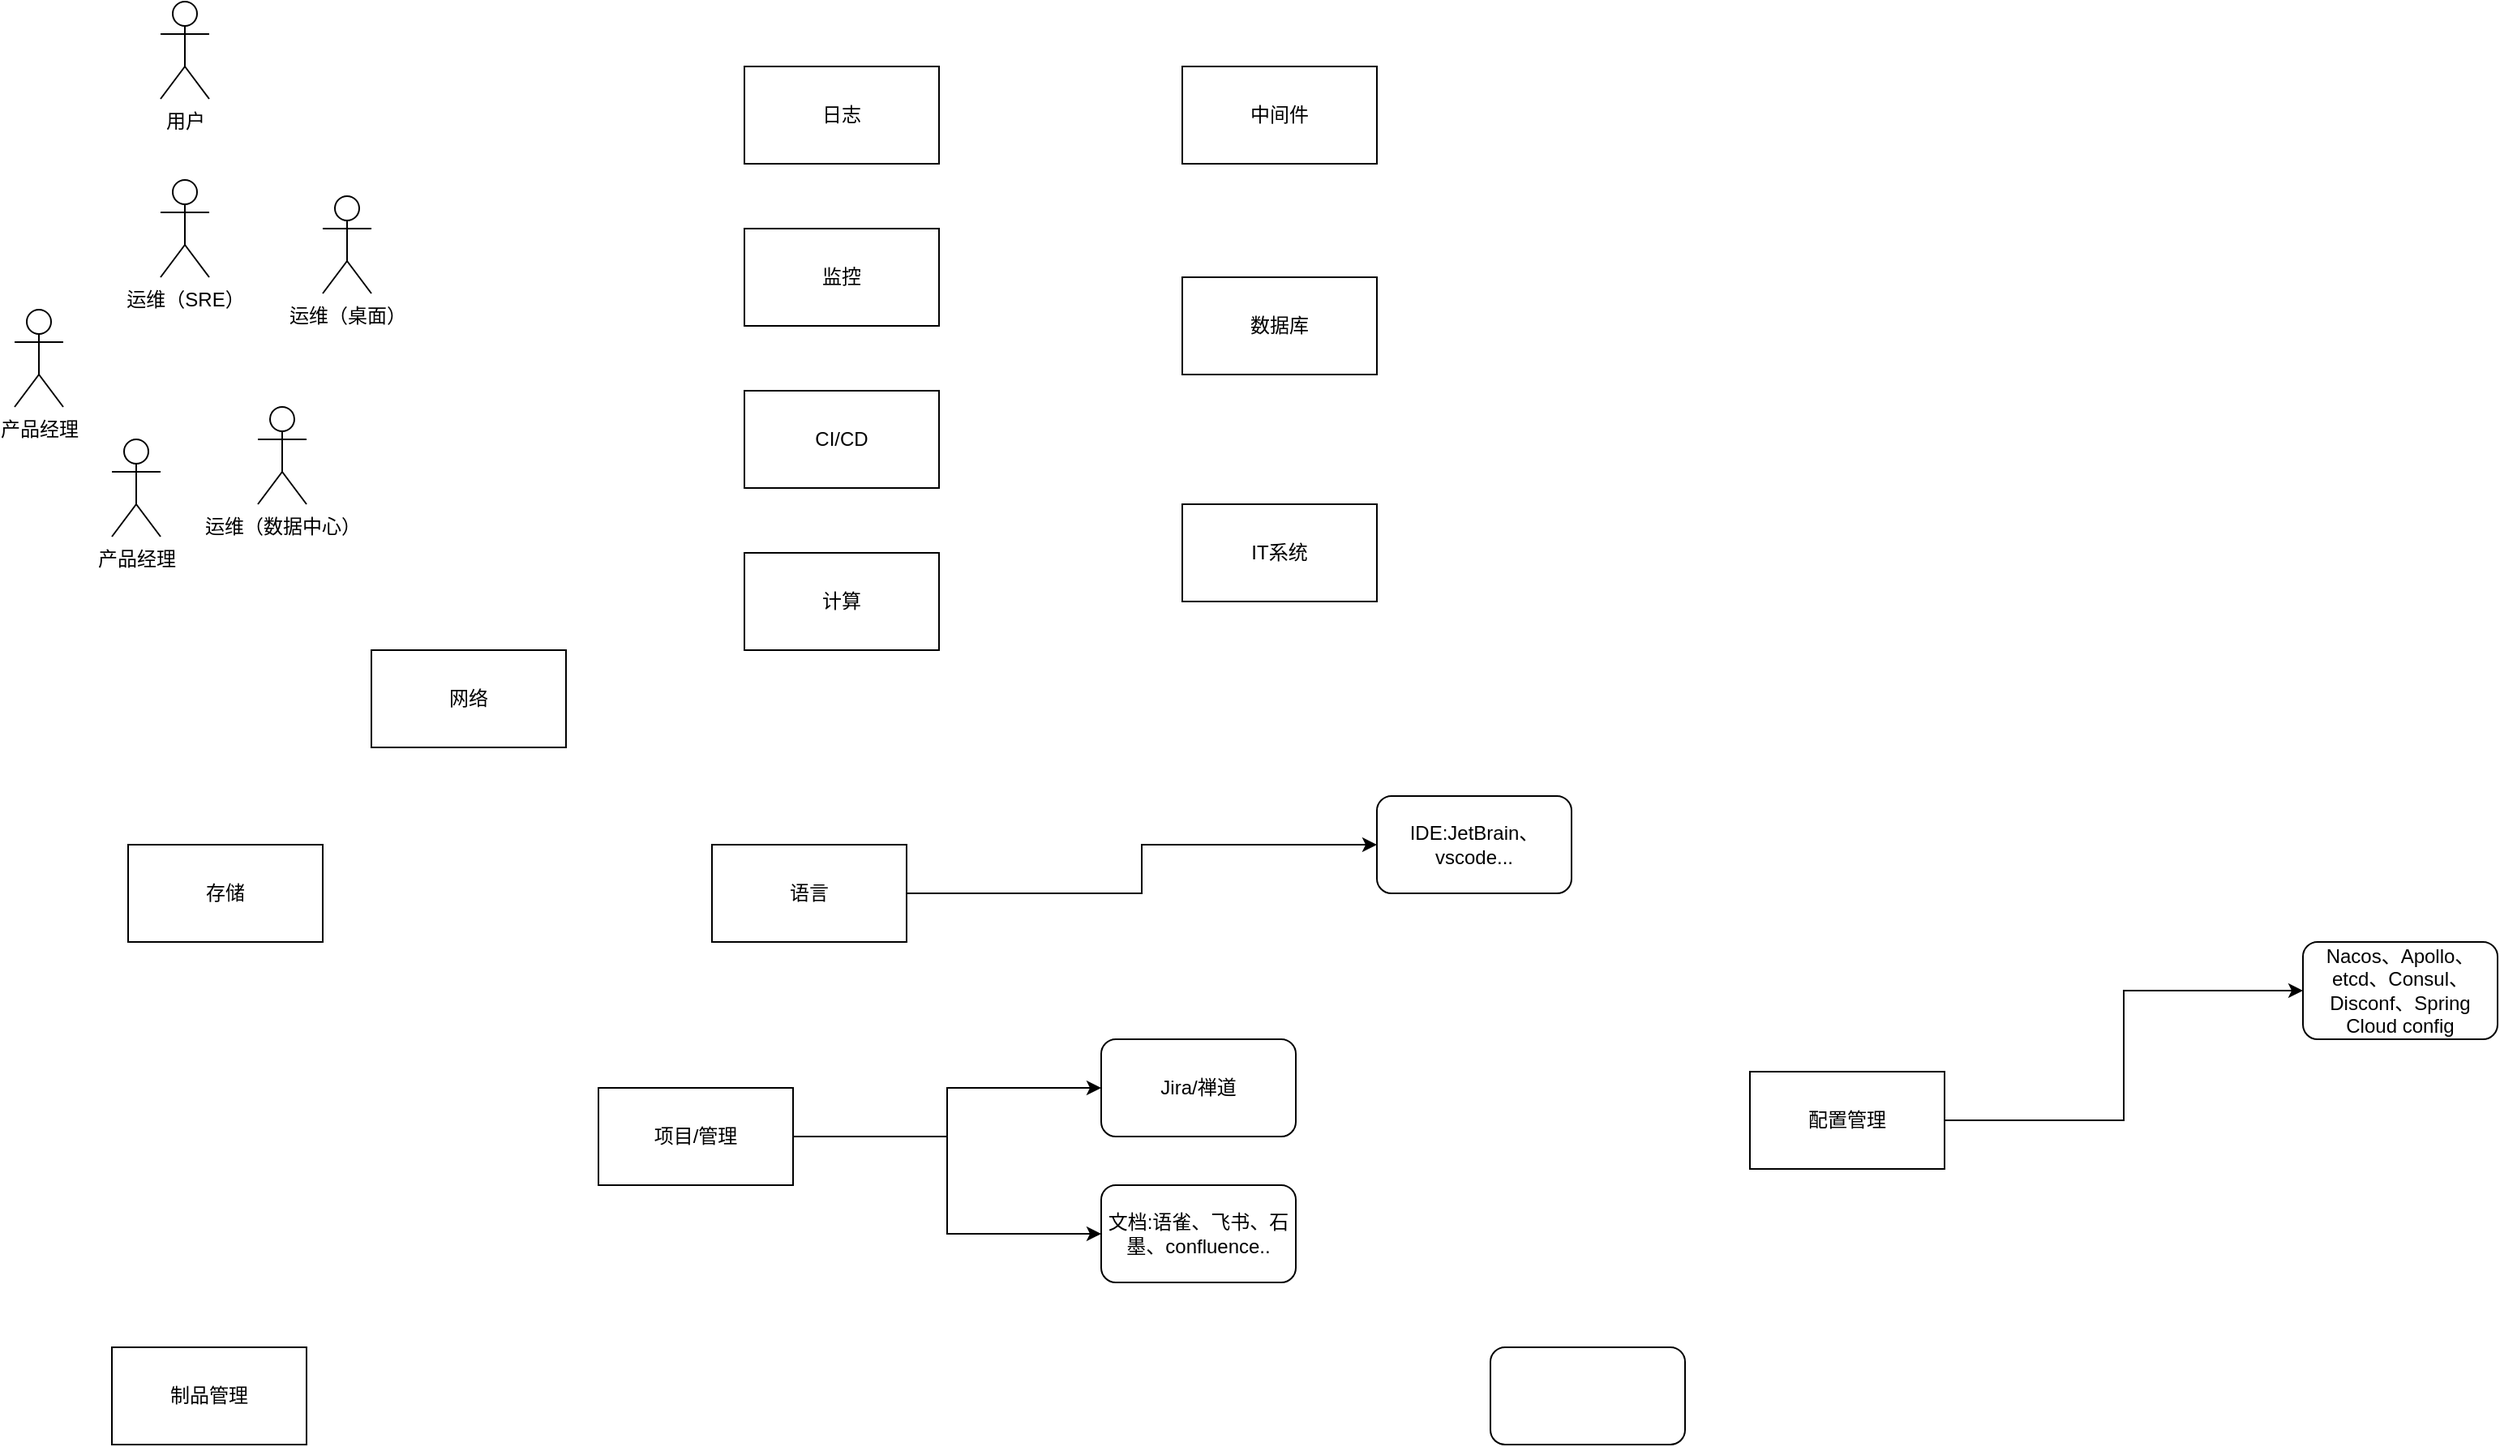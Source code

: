 <mxfile version="25.0.3">
  <diagram name="第 1 页" id="kpIQoOo-SqKmBoQv5uoG">
    <mxGraphModel dx="2288" dy="1787" grid="1" gridSize="10" guides="1" tooltips="1" connect="1" arrows="1" fold="1" page="1" pageScale="1" pageWidth="827" pageHeight="1169" math="0" shadow="0">
      <root>
        <mxCell id="0" />
        <mxCell id="1" parent="0" />
        <mxCell id="rpXHInRyXJkPKSwSxWvP-1" value="计算" style="rounded=0;whiteSpace=wrap;html=1;" vertex="1" parent="1">
          <mxGeometry x="220" y="240" width="120" height="60" as="geometry" />
        </mxCell>
        <mxCell id="rpXHInRyXJkPKSwSxWvP-2" value="网络" style="rounded=0;whiteSpace=wrap;html=1;" vertex="1" parent="1">
          <mxGeometry x="-10" y="300" width="120" height="60" as="geometry" />
        </mxCell>
        <mxCell id="rpXHInRyXJkPKSwSxWvP-3" value="存储" style="rounded=0;whiteSpace=wrap;html=1;" vertex="1" parent="1">
          <mxGeometry x="-160" y="420" width="120" height="60" as="geometry" />
        </mxCell>
        <mxCell id="rpXHInRyXJkPKSwSxWvP-4" value="CI/CD" style="rounded=0;whiteSpace=wrap;html=1;" vertex="1" parent="1">
          <mxGeometry x="220" y="140" width="120" height="60" as="geometry" />
        </mxCell>
        <mxCell id="rpXHInRyXJkPKSwSxWvP-5" value="监控" style="rounded=0;whiteSpace=wrap;html=1;" vertex="1" parent="1">
          <mxGeometry x="220" y="40" width="120" height="60" as="geometry" />
        </mxCell>
        <mxCell id="rpXHInRyXJkPKSwSxWvP-6" value="Jira/禅道" style="rounded=1;whiteSpace=wrap;html=1;" vertex="1" parent="1">
          <mxGeometry x="440" y="540" width="120" height="60" as="geometry" />
        </mxCell>
        <mxCell id="rpXHInRyXJkPKSwSxWvP-27" style="edgeStyle=orthogonalEdgeStyle;rounded=0;orthogonalLoop=1;jettySize=auto;html=1;" edge="1" parent="1" source="rpXHInRyXJkPKSwSxWvP-7" target="rpXHInRyXJkPKSwSxWvP-6">
          <mxGeometry relative="1" as="geometry" />
        </mxCell>
        <mxCell id="rpXHInRyXJkPKSwSxWvP-30" style="edgeStyle=orthogonalEdgeStyle;rounded=0;orthogonalLoop=1;jettySize=auto;html=1;entryX=0;entryY=0.5;entryDx=0;entryDy=0;" edge="1" parent="1" source="rpXHInRyXJkPKSwSxWvP-7" target="rpXHInRyXJkPKSwSxWvP-28">
          <mxGeometry relative="1" as="geometry" />
        </mxCell>
        <mxCell id="rpXHInRyXJkPKSwSxWvP-7" value="项目/管理" style="rounded=0;whiteSpace=wrap;html=1;" vertex="1" parent="1">
          <mxGeometry x="130" y="570" width="120" height="60" as="geometry" />
        </mxCell>
        <mxCell id="rpXHInRyXJkPKSwSxWvP-8" value="制品管理" style="rounded=0;whiteSpace=wrap;html=1;" vertex="1" parent="1">
          <mxGeometry x="-170" y="730" width="120" height="60" as="geometry" />
        </mxCell>
        <mxCell id="rpXHInRyXJkPKSwSxWvP-9" value="日志" style="rounded=0;whiteSpace=wrap;html=1;" vertex="1" parent="1">
          <mxGeometry x="220" y="-60" width="120" height="60" as="geometry" />
        </mxCell>
        <mxCell id="rpXHInRyXJkPKSwSxWvP-10" value="中间件" style="rounded=0;whiteSpace=wrap;html=1;" vertex="1" parent="1">
          <mxGeometry x="490" y="-60" width="120" height="60" as="geometry" />
        </mxCell>
        <mxCell id="rpXHInRyXJkPKSwSxWvP-11" value="用户" style="shape=umlActor;verticalLabelPosition=bottom;verticalAlign=top;html=1;outlineConnect=0;" vertex="1" parent="1">
          <mxGeometry x="-140" y="-100" width="30" height="60" as="geometry" />
        </mxCell>
        <mxCell id="rpXHInRyXJkPKSwSxWvP-14" value="运维（桌面&lt;span style=&quot;background-color: initial;&quot;&gt;）&lt;/span&gt;" style="shape=umlActor;verticalLabelPosition=bottom;verticalAlign=top;html=1;outlineConnect=0;" vertex="1" parent="1">
          <mxGeometry x="-40" y="20" width="30" height="60" as="geometry" />
        </mxCell>
        <mxCell id="rpXHInRyXJkPKSwSxWvP-15" value="运维（SRE）" style="shape=umlActor;verticalLabelPosition=bottom;verticalAlign=top;html=1;outlineConnect=0;" vertex="1" parent="1">
          <mxGeometry x="-140" y="10" width="30" height="60" as="geometry" />
        </mxCell>
        <mxCell id="rpXHInRyXJkPKSwSxWvP-16" value="产品经理" style="shape=umlActor;verticalLabelPosition=bottom;verticalAlign=top;html=1;outlineConnect=0;" vertex="1" parent="1">
          <mxGeometry x="-170" y="170" width="30" height="60" as="geometry" />
        </mxCell>
        <mxCell id="rpXHInRyXJkPKSwSxWvP-17" value="产品经理" style="shape=umlActor;verticalLabelPosition=bottom;verticalAlign=top;html=1;outlineConnect=0;" vertex="1" parent="1">
          <mxGeometry x="-230" y="90" width="30" height="60" as="geometry" />
        </mxCell>
        <mxCell id="rpXHInRyXJkPKSwSxWvP-18" value="运维（数据中心&lt;span style=&quot;background-color: initial;&quot;&gt;）&lt;/span&gt;" style="shape=umlActor;verticalLabelPosition=bottom;verticalAlign=top;html=1;outlineConnect=0;" vertex="1" parent="1">
          <mxGeometry x="-80" y="150" width="30" height="60" as="geometry" />
        </mxCell>
        <mxCell id="rpXHInRyXJkPKSwSxWvP-21" value="数据库" style="rounded=0;whiteSpace=wrap;html=1;" vertex="1" parent="1">
          <mxGeometry x="490" y="70" width="120" height="60" as="geometry" />
        </mxCell>
        <mxCell id="rpXHInRyXJkPKSwSxWvP-22" value="IT系统" style="rounded=0;whiteSpace=wrap;html=1;" vertex="1" parent="1">
          <mxGeometry x="490" y="210" width="120" height="60" as="geometry" />
        </mxCell>
        <mxCell id="rpXHInRyXJkPKSwSxWvP-28" value="文档:语雀、飞书、石墨、confluence.." style="rounded=1;whiteSpace=wrap;html=1;" vertex="1" parent="1">
          <mxGeometry x="440" y="630" width="120" height="60" as="geometry" />
        </mxCell>
        <mxCell id="rpXHInRyXJkPKSwSxWvP-32" style="edgeStyle=orthogonalEdgeStyle;rounded=0;orthogonalLoop=1;jettySize=auto;html=1;entryX=0;entryY=0.5;entryDx=0;entryDy=0;" edge="1" parent="1" source="rpXHInRyXJkPKSwSxWvP-29" target="rpXHInRyXJkPKSwSxWvP-34">
          <mxGeometry relative="1" as="geometry">
            <mxPoint x="430" y="450" as="targetPoint" />
          </mxGeometry>
        </mxCell>
        <mxCell id="rpXHInRyXJkPKSwSxWvP-29" value="语言" style="rounded=0;whiteSpace=wrap;html=1;" vertex="1" parent="1">
          <mxGeometry x="200" y="420" width="120" height="60" as="geometry" />
        </mxCell>
        <mxCell id="rpXHInRyXJkPKSwSxWvP-33" value="" style="rounded=1;whiteSpace=wrap;html=1;" vertex="1" parent="1">
          <mxGeometry x="680" y="730" width="120" height="60" as="geometry" />
        </mxCell>
        <mxCell id="rpXHInRyXJkPKSwSxWvP-34" value="IDE:JetBrain、vscode..." style="rounded=1;whiteSpace=wrap;html=1;" vertex="1" parent="1">
          <mxGeometry x="610" y="390" width="120" height="60" as="geometry" />
        </mxCell>
        <mxCell id="rpXHInRyXJkPKSwSxWvP-37" style="edgeStyle=orthogonalEdgeStyle;rounded=0;orthogonalLoop=1;jettySize=auto;html=1;entryX=0;entryY=0.5;entryDx=0;entryDy=0;" edge="1" parent="1" source="rpXHInRyXJkPKSwSxWvP-35" target="rpXHInRyXJkPKSwSxWvP-36">
          <mxGeometry relative="1" as="geometry" />
        </mxCell>
        <mxCell id="rpXHInRyXJkPKSwSxWvP-35" value="配置管理" style="rounded=0;whiteSpace=wrap;html=1;" vertex="1" parent="1">
          <mxGeometry x="840" y="560" width="120" height="60" as="geometry" />
        </mxCell>
        <mxCell id="rpXHInRyXJkPKSwSxWvP-36" value="Nacos、Apollo、etcd、Consul、Disconf、Spring Cloud config" style="rounded=1;whiteSpace=wrap;html=1;" vertex="1" parent="1">
          <mxGeometry x="1181" y="480" width="120" height="60" as="geometry" />
        </mxCell>
      </root>
    </mxGraphModel>
  </diagram>
</mxfile>
